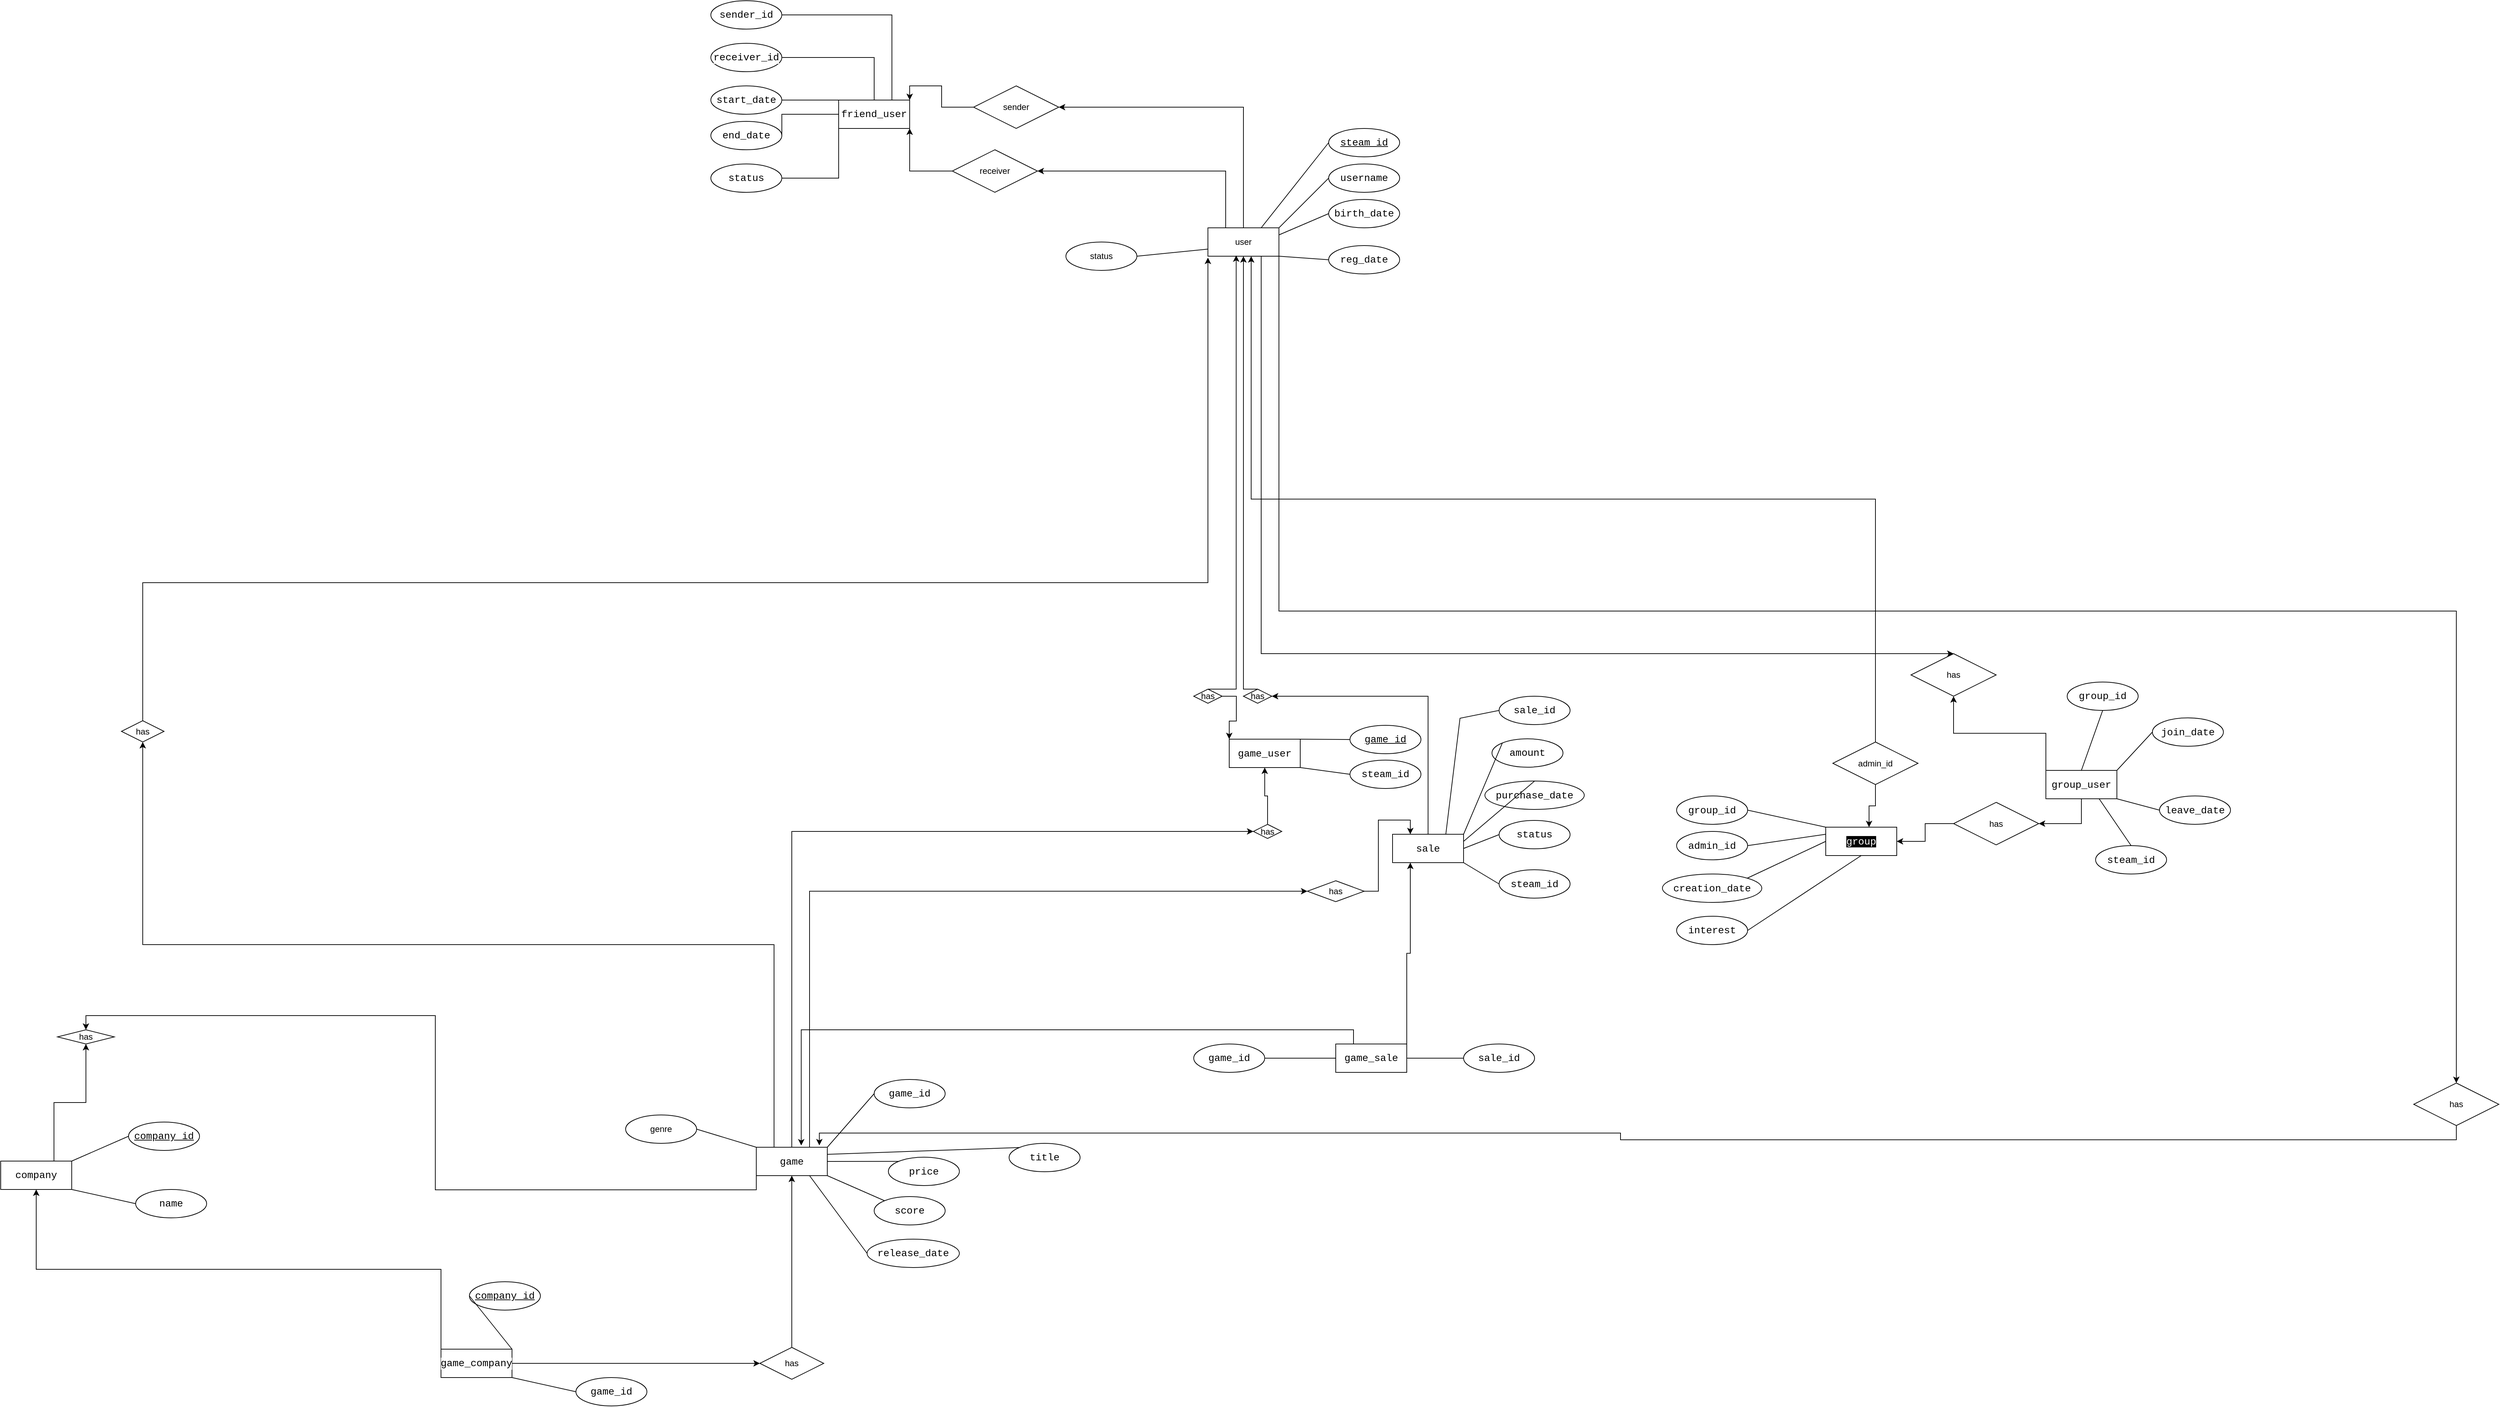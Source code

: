 <mxfile version="21.3.7" type="device">
  <diagram id="C5RBs43oDa-KdzZeNtuy" name="Page-1">
    <mxGraphModel dx="3121" dy="1962" grid="1" gridSize="10" guides="1" tooltips="1" connect="1" arrows="1" fold="1" page="1" pageScale="1" pageWidth="827" pageHeight="1169" background="none" math="0" shadow="0">
      <root>
        <mxCell id="WIyWlLk6GJQsqaUBKTNV-0" />
        <mxCell id="WIyWlLk6GJQsqaUBKTNV-1" parent="WIyWlLk6GJQsqaUBKTNV-0" />
        <mxCell id="P4_xLwM4mOfLuPfPR4K_-26" style="edgeStyle=orthogonalEdgeStyle;rounded=0;orthogonalLoop=1;jettySize=auto;html=1;exitX=0.5;exitY=1;exitDx=0;exitDy=0;entryX=1;entryY=0.5;entryDx=0;entryDy=0;labelBackgroundColor=none;fontColor=default;" parent="WIyWlLk6GJQsqaUBKTNV-1" source="P4_xLwM4mOfLuPfPR4K_-0" target="P4_xLwM4mOfLuPfPR4K_-22" edge="1">
          <mxGeometry relative="1" as="geometry" />
        </mxCell>
        <mxCell id="P4_xLwM4mOfLuPfPR4K_-60" style="edgeStyle=orthogonalEdgeStyle;rounded=0;orthogonalLoop=1;jettySize=auto;html=1;exitX=0;exitY=0;exitDx=0;exitDy=0;entryX=0.5;entryY=1;entryDx=0;entryDy=0;labelBackgroundColor=none;fontColor=default;" parent="WIyWlLk6GJQsqaUBKTNV-1" source="P4_xLwM4mOfLuPfPR4K_-0" target="P4_xLwM4mOfLuPfPR4K_-23" edge="1">
          <mxGeometry relative="1" as="geometry" />
        </mxCell>
        <mxCell id="P4_xLwM4mOfLuPfPR4K_-0" value="&lt;pre style=&quot;user-select: text; font-family: &amp;quot;Courier New&amp;quot;, Courier, monospace, arial, sans-serif; margin-top: 0px; margin-bottom: 0px; overflow-wrap: break-word; background-color: rgb(255, 255, 255); color: rgb(0, 0, 0); font-size: 14px; text-align: left;&quot; class=&quot;aLF-aPX-K0-aPE&quot;&gt;group_user&lt;/pre&gt;" style="whiteSpace=wrap;html=1;align=center;labelBackgroundColor=none;" parent="WIyWlLk6GJQsqaUBKTNV-1" vertex="1">
          <mxGeometry x="1490" y="584.5" width="100" height="40" as="geometry" />
        </mxCell>
        <mxCell id="P4_xLwM4mOfLuPfPR4K_-2" value="&lt;pre style=&quot;user-select: text; font-family: &amp;quot;Courier New&amp;quot;, Courier, monospace, arial, sans-serif; margin-top: 0px; margin-bottom: 0px; overflow-wrap: break-word; background-color: rgb(255, 255, 255); color: rgb(0, 0, 0); font-size: 14px; text-align: left;&quot; class=&quot;aLF-aPX-K0-aPE&quot;&gt;friend_user&lt;/pre&gt;" style="whiteSpace=wrap;html=1;align=center;labelBackgroundColor=none;" parent="WIyWlLk6GJQsqaUBKTNV-1" vertex="1">
          <mxGeometry x="-210" y="-360" width="100" height="40" as="geometry" />
        </mxCell>
        <mxCell id="P4_xLwM4mOfLuPfPR4K_-32" style="edgeStyle=orthogonalEdgeStyle;rounded=0;orthogonalLoop=1;jettySize=auto;html=1;exitX=0.5;exitY=0;exitDx=0;exitDy=0;entryX=1;entryY=0.5;entryDx=0;entryDy=0;labelBackgroundColor=none;fontColor=default;" parent="WIyWlLk6GJQsqaUBKTNV-1" source="P4_xLwM4mOfLuPfPR4K_-3" target="P4_xLwM4mOfLuPfPR4K_-30" edge="1">
          <mxGeometry relative="1" as="geometry" />
        </mxCell>
        <mxCell id="P4_xLwM4mOfLuPfPR4K_-49" style="edgeStyle=orthogonalEdgeStyle;rounded=0;orthogonalLoop=1;jettySize=auto;html=1;exitX=0.25;exitY=0;exitDx=0;exitDy=0;entryX=1;entryY=0.5;entryDx=0;entryDy=0;labelBackgroundColor=none;fontColor=default;" parent="WIyWlLk6GJQsqaUBKTNV-1" source="P4_xLwM4mOfLuPfPR4K_-3" target="P4_xLwM4mOfLuPfPR4K_-31" edge="1">
          <mxGeometry relative="1" as="geometry" />
        </mxCell>
        <mxCell id="TCgcI7NhUleUZSVaJAlL-10" style="edgeStyle=orthogonalEdgeStyle;rounded=0;orthogonalLoop=1;jettySize=auto;html=1;exitX=0.75;exitY=1;exitDx=0;exitDy=0;entryX=0.5;entryY=0;entryDx=0;entryDy=0;labelBackgroundColor=none;fontColor=default;" parent="WIyWlLk6GJQsqaUBKTNV-1" source="P4_xLwM4mOfLuPfPR4K_-3" target="P4_xLwM4mOfLuPfPR4K_-23" edge="1">
          <mxGeometry relative="1" as="geometry">
            <Array as="points">
              <mxPoint x="385" y="420" />
            </Array>
          </mxGeometry>
        </mxCell>
        <mxCell id="P4_xLwM4mOfLuPfPR4K_-3" value="user" style="whiteSpace=wrap;html=1;align=center;labelBackgroundColor=none;" parent="WIyWlLk6GJQsqaUBKTNV-1" vertex="1">
          <mxGeometry x="310" y="-180" width="100" height="40" as="geometry" />
        </mxCell>
        <mxCell id="P4_xLwM4mOfLuPfPR4K_-4" value="&lt;pre style=&quot;user-select: text; font-family: &amp;quot;Courier New&amp;quot;, Courier, monospace, arial, sans-serif; margin-top: 0px; margin-bottom: 0px; overflow-wrap: break-word; font-size: 14px; text-align: left;&quot; class=&quot;aLF-aPX-K0-aPE&quot;&gt;&lt;span style=&quot;background-color: rgb(0, 0, 0);&quot;&gt;&lt;font color=&quot;#ffffff&quot;&gt;group&lt;/font&gt;&lt;/span&gt;&lt;/pre&gt;" style="whiteSpace=wrap;html=1;align=center;labelBackgroundColor=none;" parent="WIyWlLk6GJQsqaUBKTNV-1" vertex="1">
          <mxGeometry x="1180" y="664.5" width="100" height="40" as="geometry" />
        </mxCell>
        <mxCell id="weX0cV42ETEercrH9pr0-46" style="edgeStyle=orthogonalEdgeStyle;rounded=0;orthogonalLoop=1;jettySize=auto;html=1;exitX=0.75;exitY=0;exitDx=0;exitDy=0;labelBackgroundColor=none;fontColor=default;" parent="WIyWlLk6GJQsqaUBKTNV-1" source="P4_xLwM4mOfLuPfPR4K_-6" target="weX0cV42ETEercrH9pr0-45" edge="1">
          <mxGeometry relative="1" as="geometry" />
        </mxCell>
        <mxCell id="P4_xLwM4mOfLuPfPR4K_-6" value="&lt;pre style=&quot;user-select: text; font-family: &amp;quot;Courier New&amp;quot;, Courier, monospace, arial, sans-serif; margin-top: 0px; margin-bottom: 0px; overflow-wrap: break-word; background-color: rgb(255, 255, 255); color: rgb(0, 0, 0); font-size: 14px; text-align: left;&quot; class=&quot;aLF-aPX-K0-aPE&quot;&gt;company&lt;/pre&gt;" style="whiteSpace=wrap;html=1;align=center;labelBackgroundColor=none;" parent="WIyWlLk6GJQsqaUBKTNV-1" vertex="1">
          <mxGeometry x="-1390" y="1135" width="100" height="40" as="geometry" />
        </mxCell>
        <mxCell id="P4_xLwM4mOfLuPfPR4K_-55" style="edgeStyle=orthogonalEdgeStyle;rounded=0;orthogonalLoop=1;jettySize=auto;html=1;exitX=0.25;exitY=0;exitDx=0;exitDy=0;entryX=0.5;entryY=1;entryDx=0;entryDy=0;labelBackgroundColor=none;fontColor=default;" parent="WIyWlLk6GJQsqaUBKTNV-1" source="P4_xLwM4mOfLuPfPR4K_-7" target="P4_xLwM4mOfLuPfPR4K_-53" edge="1">
          <mxGeometry relative="1" as="geometry" />
        </mxCell>
        <mxCell id="weX0cV42ETEercrH9pr0-47" style="edgeStyle=orthogonalEdgeStyle;rounded=0;orthogonalLoop=1;jettySize=auto;html=1;exitX=0;exitY=1;exitDx=0;exitDy=0;entryX=0.5;entryY=0;entryDx=0;entryDy=0;labelBackgroundColor=none;fontColor=default;" parent="WIyWlLk6GJQsqaUBKTNV-1" source="P4_xLwM4mOfLuPfPR4K_-7" target="weX0cV42ETEercrH9pr0-45" edge="1">
          <mxGeometry relative="1" as="geometry" />
        </mxCell>
        <mxCell id="TCgcI7NhUleUZSVaJAlL-32" style="edgeStyle=orthogonalEdgeStyle;rounded=0;orthogonalLoop=1;jettySize=auto;html=1;exitX=0.5;exitY=0;exitDx=0;exitDy=0;entryX=0;entryY=0.5;entryDx=0;entryDy=0;labelBackgroundColor=none;fontColor=default;" parent="WIyWlLk6GJQsqaUBKTNV-1" source="P4_xLwM4mOfLuPfPR4K_-7" target="TCgcI7NhUleUZSVaJAlL-19" edge="1">
          <mxGeometry relative="1" as="geometry" />
        </mxCell>
        <mxCell id="TCgcI7NhUleUZSVaJAlL-67" style="edgeStyle=orthogonalEdgeStyle;rounded=0;orthogonalLoop=1;jettySize=auto;html=1;exitX=0.75;exitY=0;exitDx=0;exitDy=0;entryX=0;entryY=0.5;entryDx=0;entryDy=0;" parent="WIyWlLk6GJQsqaUBKTNV-1" source="P4_xLwM4mOfLuPfPR4K_-7" target="weX0cV42ETEercrH9pr0-86" edge="1">
          <mxGeometry relative="1" as="geometry" />
        </mxCell>
        <mxCell id="P4_xLwM4mOfLuPfPR4K_-7" value="&lt;pre style=&quot;user-select: text; font-family: &amp;quot;Courier New&amp;quot;, Courier, monospace, arial, sans-serif; margin-top: 0px; margin-bottom: 0px; overflow-wrap: break-word; background-color: rgb(255, 255, 255); color: rgb(0, 0, 0); font-size: 14px; text-align: left;&quot; class=&quot;aLF-aPX-K0-aPE&quot;&gt;game&lt;/pre&gt;" style="whiteSpace=wrap;html=1;align=center;labelBackgroundColor=none;" parent="WIyWlLk6GJQsqaUBKTNV-1" vertex="1">
          <mxGeometry x="-326" y="1115.5" width="100" height="40" as="geometry" />
        </mxCell>
        <mxCell id="TCgcI7NhUleUZSVaJAlL-3" style="edgeStyle=orthogonalEdgeStyle;rounded=0;orthogonalLoop=1;jettySize=auto;html=1;exitX=0.5;exitY=0;exitDx=0;exitDy=0;entryX=1;entryY=0.5;entryDx=0;entryDy=0;labelBackgroundColor=none;fontColor=default;" parent="WIyWlLk6GJQsqaUBKTNV-1" source="P4_xLwM4mOfLuPfPR4K_-16" target="P4_xLwM4mOfLuPfPR4K_-76" edge="1">
          <mxGeometry relative="1" as="geometry" />
        </mxCell>
        <mxCell id="P4_xLwM4mOfLuPfPR4K_-16" value="&lt;pre style=&quot;user-select: text; font-family: &amp;quot;Courier New&amp;quot;, Courier, monospace, arial, sans-serif; margin-top: 0px; margin-bottom: 0px; overflow-wrap: break-word; background-color: rgb(255, 255, 255); color: rgb(0, 0, 0); font-size: 14px; text-align: left;&quot; class=&quot;aLF-aPX-K0-aPE&quot;&gt;sale&lt;/pre&gt;" style="whiteSpace=wrap;html=1;align=center;labelBackgroundColor=none;" parent="WIyWlLk6GJQsqaUBKTNV-1" vertex="1">
          <mxGeometry x="570" y="674.5" width="100" height="40" as="geometry" />
        </mxCell>
        <mxCell id="P4_xLwM4mOfLuPfPR4K_-19" style="edgeStyle=orthogonalEdgeStyle;rounded=0;orthogonalLoop=1;jettySize=auto;html=1;exitX=0.5;exitY=1;exitDx=0;exitDy=0;entryX=0.61;entryY=0;entryDx=0;entryDy=0;entryPerimeter=0;labelBackgroundColor=none;fontColor=default;" parent="WIyWlLk6GJQsqaUBKTNV-1" source="P4_xLwM4mOfLuPfPR4K_-17" target="P4_xLwM4mOfLuPfPR4K_-4" edge="1">
          <mxGeometry relative="1" as="geometry" />
        </mxCell>
        <mxCell id="TCgcI7NhUleUZSVaJAlL-11" style="edgeStyle=orthogonalEdgeStyle;rounded=0;orthogonalLoop=1;jettySize=auto;html=1;exitX=0.5;exitY=0;exitDx=0;exitDy=0;entryX=0.609;entryY=1;entryDx=0;entryDy=0;entryPerimeter=0;labelBackgroundColor=none;fontColor=default;" parent="WIyWlLk6GJQsqaUBKTNV-1" source="P4_xLwM4mOfLuPfPR4K_-17" target="P4_xLwM4mOfLuPfPR4K_-3" edge="1">
          <mxGeometry relative="1" as="geometry" />
        </mxCell>
        <mxCell id="P4_xLwM4mOfLuPfPR4K_-17" value="admin_id" style="shape=rhombus;perimeter=rhombusPerimeter;whiteSpace=wrap;html=1;align=center;labelBackgroundColor=none;" parent="WIyWlLk6GJQsqaUBKTNV-1" vertex="1">
          <mxGeometry x="1190" y="544.5" width="120" height="60" as="geometry" />
        </mxCell>
        <mxCell id="P4_xLwM4mOfLuPfPR4K_-27" style="edgeStyle=orthogonalEdgeStyle;rounded=0;orthogonalLoop=1;jettySize=auto;html=1;exitX=0;exitY=0.5;exitDx=0;exitDy=0;entryX=1;entryY=0.5;entryDx=0;entryDy=0;labelBackgroundColor=none;fontColor=default;" parent="WIyWlLk6GJQsqaUBKTNV-1" source="P4_xLwM4mOfLuPfPR4K_-22" target="P4_xLwM4mOfLuPfPR4K_-4" edge="1">
          <mxGeometry relative="1" as="geometry" />
        </mxCell>
        <mxCell id="P4_xLwM4mOfLuPfPR4K_-22" value="has" style="shape=rhombus;perimeter=rhombusPerimeter;whiteSpace=wrap;html=1;align=center;labelBackgroundColor=none;" parent="WIyWlLk6GJQsqaUBKTNV-1" vertex="1">
          <mxGeometry x="1360" y="629.5" width="120" height="60" as="geometry" />
        </mxCell>
        <mxCell id="P4_xLwM4mOfLuPfPR4K_-23" value="has" style="shape=rhombus;perimeter=rhombusPerimeter;whiteSpace=wrap;html=1;align=center;labelBackgroundColor=none;" parent="WIyWlLk6GJQsqaUBKTNV-1" vertex="1">
          <mxGeometry x="1300" y="420" width="120" height="60" as="geometry" />
        </mxCell>
        <mxCell id="P4_xLwM4mOfLuPfPR4K_-33" style="edgeStyle=orthogonalEdgeStyle;rounded=0;orthogonalLoop=1;jettySize=auto;html=1;exitX=0;exitY=0.5;exitDx=0;exitDy=0;entryX=1;entryY=0;entryDx=0;entryDy=0;labelBackgroundColor=none;fontColor=default;" parent="WIyWlLk6GJQsqaUBKTNV-1" source="P4_xLwM4mOfLuPfPR4K_-30" target="P4_xLwM4mOfLuPfPR4K_-2" edge="1">
          <mxGeometry relative="1" as="geometry" />
        </mxCell>
        <mxCell id="P4_xLwM4mOfLuPfPR4K_-30" value="sender" style="shape=rhombus;perimeter=rhombusPerimeter;whiteSpace=wrap;html=1;align=center;labelBackgroundColor=none;" parent="WIyWlLk6GJQsqaUBKTNV-1" vertex="1">
          <mxGeometry x="-20" y="-380" width="120" height="60" as="geometry" />
        </mxCell>
        <mxCell id="P4_xLwM4mOfLuPfPR4K_-35" style="edgeStyle=orthogonalEdgeStyle;rounded=0;orthogonalLoop=1;jettySize=auto;html=1;exitX=0;exitY=0.5;exitDx=0;exitDy=0;entryX=1;entryY=1;entryDx=0;entryDy=0;labelBackgroundColor=none;fontColor=default;" parent="WIyWlLk6GJQsqaUBKTNV-1" source="P4_xLwM4mOfLuPfPR4K_-31" target="P4_xLwM4mOfLuPfPR4K_-2" edge="1">
          <mxGeometry relative="1" as="geometry" />
        </mxCell>
        <mxCell id="P4_xLwM4mOfLuPfPR4K_-31" value="receiver" style="shape=rhombus;perimeter=rhombusPerimeter;whiteSpace=wrap;html=1;align=center;labelBackgroundColor=none;" parent="WIyWlLk6GJQsqaUBKTNV-1" vertex="1">
          <mxGeometry x="-50" y="-290" width="120" height="60" as="geometry" />
        </mxCell>
        <mxCell id="P4_xLwM4mOfLuPfPR4K_-61" style="edgeStyle=orthogonalEdgeStyle;rounded=0;orthogonalLoop=1;jettySize=auto;html=1;exitX=1;exitY=0.5;exitDx=0;exitDy=0;entryX=0.5;entryY=0;entryDx=0;entryDy=0;labelBackgroundColor=none;fontColor=default;" parent="WIyWlLk6GJQsqaUBKTNV-1" source="P4_xLwM4mOfLuPfPR4K_-3" target="P4_xLwM4mOfLuPfPR4K_-41" edge="1">
          <mxGeometry relative="1" as="geometry">
            <mxPoint x="340" y="565.0" as="sourcePoint" />
            <mxPoint x="370" y="1030" as="targetPoint" />
            <Array as="points">
              <mxPoint x="2068" y="360" />
            </Array>
          </mxGeometry>
        </mxCell>
        <mxCell id="weX0cV42ETEercrH9pr0-76" style="edgeStyle=orthogonalEdgeStyle;rounded=0;orthogonalLoop=1;jettySize=auto;html=1;exitX=0.5;exitY=1;exitDx=0;exitDy=0;labelBackgroundColor=none;fontColor=default;entryX=0.888;entryY=-0.066;entryDx=0;entryDy=0;entryPerimeter=0;" parent="WIyWlLk6GJQsqaUBKTNV-1" source="P4_xLwM4mOfLuPfPR4K_-41" target="P4_xLwM4mOfLuPfPR4K_-7" edge="1">
          <mxGeometry relative="1" as="geometry">
            <mxPoint x="150" y="1050" as="targetPoint" />
          </mxGeometry>
        </mxCell>
        <mxCell id="P4_xLwM4mOfLuPfPR4K_-41" value="has" style="shape=rhombus;perimeter=rhombusPerimeter;whiteSpace=wrap;html=1;align=center;labelBackgroundColor=none;" parent="WIyWlLk6GJQsqaUBKTNV-1" vertex="1">
          <mxGeometry x="2008" y="1025" width="120" height="60" as="geometry" />
        </mxCell>
        <mxCell id="P4_xLwM4mOfLuPfPR4K_-45" style="edgeStyle=orthogonalEdgeStyle;rounded=0;orthogonalLoop=1;jettySize=auto;html=1;exitX=0.5;exitY=1;exitDx=0;exitDy=0;labelBackgroundColor=none;fontColor=default;" parent="WIyWlLk6GJQsqaUBKTNV-1" edge="1">
          <mxGeometry relative="1" as="geometry">
            <mxPoint x="-1370.0" y="939.0" as="sourcePoint" />
            <mxPoint x="-1370.0" y="939.0" as="targetPoint" />
          </mxGeometry>
        </mxCell>
        <mxCell id="P4_xLwM4mOfLuPfPR4K_-62" style="edgeStyle=orthogonalEdgeStyle;rounded=0;orthogonalLoop=1;jettySize=auto;html=1;exitX=0.5;exitY=0;exitDx=0;exitDy=0;labelBackgroundColor=none;fontColor=default;" parent="WIyWlLk6GJQsqaUBKTNV-1" source="P4_xLwM4mOfLuPfPR4K_-53" edge="1">
          <mxGeometry relative="1" as="geometry">
            <mxPoint x="-25.0" y="340" as="sourcePoint" />
            <mxPoint x="310" y="-138" as="targetPoint" />
            <Array as="points">
              <mxPoint x="-1190" y="320" />
              <mxPoint x="310" y="320" />
            </Array>
          </mxGeometry>
        </mxCell>
        <mxCell id="P4_xLwM4mOfLuPfPR4K_-53" value="has" style="shape=rhombus;perimeter=rhombusPerimeter;whiteSpace=wrap;html=1;align=center;labelBackgroundColor=none;" parent="WIyWlLk6GJQsqaUBKTNV-1" vertex="1">
          <mxGeometry x="-1220" y="514.5" width="60" height="30" as="geometry" />
        </mxCell>
        <mxCell id="TCgcI7NhUleUZSVaJAlL-12" style="edgeStyle=orthogonalEdgeStyle;rounded=0;orthogonalLoop=1;jettySize=auto;html=1;exitX=0.5;exitY=0;exitDx=0;exitDy=0;entryX=0.5;entryY=1;entryDx=0;entryDy=0;labelBackgroundColor=none;fontColor=default;" parent="WIyWlLk6GJQsqaUBKTNV-1" source="P4_xLwM4mOfLuPfPR4K_-76" target="P4_xLwM4mOfLuPfPR4K_-3" edge="1">
          <mxGeometry relative="1" as="geometry">
            <Array as="points">
              <mxPoint x="360" y="470" />
            </Array>
          </mxGeometry>
        </mxCell>
        <mxCell id="P4_xLwM4mOfLuPfPR4K_-76" value="has" style="shape=rhombus;perimeter=rhombusPerimeter;whiteSpace=wrap;html=1;align=center;labelBackgroundColor=none;" parent="WIyWlLk6GJQsqaUBKTNV-1" vertex="1">
          <mxGeometry x="360" y="470" width="40" height="20" as="geometry" />
        </mxCell>
        <mxCell id="weX0cV42ETEercrH9pr0-0" value="&lt;pre style=&quot;user-select: text; font-family: &amp;quot;Courier New&amp;quot;, Courier, monospace, arial, sans-serif; margin-top: 0px; margin-bottom: 0px; overflow-wrap: break-word; background-color: rgb(255, 255, 255); color: rgb(0, 0, 0); font-size: 14px; text-align: left;&quot; class=&quot;aLF-aPX-K0-aPE&quot;&gt;&lt;u&gt;steam_id&lt;/u&gt;&lt;/pre&gt;" style="ellipse;whiteSpace=wrap;html=1;align=center;labelBackgroundColor=none;" parent="WIyWlLk6GJQsqaUBKTNV-1" vertex="1">
          <mxGeometry x="480" y="-320" width="100" height="40" as="geometry" />
        </mxCell>
        <mxCell id="weX0cV42ETEercrH9pr0-2" value="&lt;pre style=&quot;user-select: text; font-family: &amp;quot;Courier New&amp;quot;, Courier, monospace, arial, sans-serif; margin-top: 0px; margin-bottom: 0px; overflow-wrap: break-word; background-color: rgb(255, 255, 255); color: rgb(0, 0, 0); font-size: 14px; text-align: left;&quot; class=&quot;aLF-aPX-K0-aPE&quot;&gt;username&lt;/pre&gt;" style="ellipse;whiteSpace=wrap;html=1;align=center;labelBackgroundColor=none;" parent="WIyWlLk6GJQsqaUBKTNV-1" vertex="1">
          <mxGeometry x="480" y="-270" width="100" height="40" as="geometry" />
        </mxCell>
        <mxCell id="weX0cV42ETEercrH9pr0-3" value="&lt;pre style=&quot;user-select: text; font-family: &amp;quot;Courier New&amp;quot;, Courier, monospace, arial, sans-serif; margin-top: 0px; margin-bottom: 0px; overflow-wrap: break-word; background-color: rgb(255, 255, 255); color: rgb(0, 0, 0); font-size: 14px; text-align: left;&quot; class=&quot;aLF-aPX-K0-aPE&quot;&gt;birth_date&lt;/pre&gt;" style="ellipse;whiteSpace=wrap;html=1;align=center;labelBackgroundColor=none;" parent="WIyWlLk6GJQsqaUBKTNV-1" vertex="1">
          <mxGeometry x="480" y="-220" width="100" height="40" as="geometry" />
        </mxCell>
        <mxCell id="weX0cV42ETEercrH9pr0-4" value="&lt;pre style=&quot;user-select: text; font-family: &amp;quot;Courier New&amp;quot;, Courier, monospace, arial, sans-serif; margin-top: 0px; margin-bottom: 0px; overflow-wrap: break-word; background-color: rgb(255, 255, 255); color: rgb(0, 0, 0); font-size: 14px; text-align: left;&quot; class=&quot;aLF-aPX-K0-aPE&quot;&gt;reg_date&lt;/pre&gt;" style="ellipse;whiteSpace=wrap;html=1;align=center;labelBackgroundColor=none;" parent="WIyWlLk6GJQsqaUBKTNV-1" vertex="1">
          <mxGeometry x="480" y="-155" width="100" height="40" as="geometry" />
        </mxCell>
        <mxCell id="weX0cV42ETEercrH9pr0-9" value="&lt;pre style=&quot;user-select: text; font-family: &amp;quot;Courier New&amp;quot;, Courier, monospace, arial, sans-serif; margin-top: 0px; margin-bottom: 0px; overflow-wrap: break-word; background-color: rgb(255, 255, 255); color: rgb(0, 0, 0); font-size: 14px; text-align: left;&quot; class=&quot;aLF-aPX-K0-aPE&quot;&gt;sender_id&lt;/pre&gt;" style="ellipse;whiteSpace=wrap;html=1;align=center;labelBackgroundColor=none;" parent="WIyWlLk6GJQsqaUBKTNV-1" vertex="1">
          <mxGeometry x="-390" y="-500" width="100" height="40" as="geometry" />
        </mxCell>
        <mxCell id="weX0cV42ETEercrH9pr0-10" value="&lt;pre style=&quot;user-select: text; font-family: &amp;quot;Courier New&amp;quot;, Courier, monospace, arial, sans-serif; margin-top: 0px; margin-bottom: 0px; overflow-wrap: break-word; background-color: rgb(255, 255, 255); color: rgb(0, 0, 0); font-size: 14px; text-align: left;&quot; class=&quot;aLF-aPX-K0-aPE&quot;&gt;receiver_id&lt;/pre&gt;" style="ellipse;whiteSpace=wrap;html=1;align=center;labelBackgroundColor=none;" parent="WIyWlLk6GJQsqaUBKTNV-1" vertex="1">
          <mxGeometry x="-390" y="-440" width="100" height="40" as="geometry" />
        </mxCell>
        <mxCell id="weX0cV42ETEercrH9pr0-11" value="&lt;pre style=&quot;user-select: text; font-family: &amp;quot;Courier New&amp;quot;, Courier, monospace, arial, sans-serif; margin-top: 0px; margin-bottom: 0px; overflow-wrap: break-word; background-color: rgb(255, 255, 255); color: rgb(0, 0, 0); font-size: 14px; text-align: left;&quot; class=&quot;aLF-aPX-K0-aPE&quot;&gt;start_date&lt;/pre&gt;" style="ellipse;whiteSpace=wrap;html=1;align=center;labelBackgroundColor=none;" parent="WIyWlLk6GJQsqaUBKTNV-1" vertex="1">
          <mxGeometry x="-390" y="-380" width="100" height="40" as="geometry" />
        </mxCell>
        <mxCell id="weX0cV42ETEercrH9pr0-12" value="&lt;pre style=&quot;user-select: text; font-family: &amp;quot;Courier New&amp;quot;, Courier, monospace, arial, sans-serif; margin-top: 0px; margin-bottom: 0px; overflow-wrap: break-word; background-color: rgb(255, 255, 255); color: rgb(0, 0, 0); font-size: 14px; text-align: left;&quot; class=&quot;aLF-aPX-K0-aPE&quot;&gt;end_date&lt;/pre&gt;" style="ellipse;whiteSpace=wrap;html=1;align=center;labelBackgroundColor=none;" parent="WIyWlLk6GJQsqaUBKTNV-1" vertex="1">
          <mxGeometry x="-390" y="-330" width="100" height="40" as="geometry" />
        </mxCell>
        <mxCell id="weX0cV42ETEercrH9pr0-13" value="&lt;pre style=&quot;user-select: text; font-family: &amp;quot;Courier New&amp;quot;, Courier, monospace, arial, sans-serif; margin-top: 0px; margin-bottom: 0px; overflow-wrap: break-word; background-color: rgb(255, 255, 255); color: rgb(0, 0, 0); font-size: 14px; text-align: left;&quot; class=&quot;aLF-aPX-K0-aPE&quot;&gt;status&lt;/pre&gt;" style="ellipse;whiteSpace=wrap;html=1;align=center;labelBackgroundColor=none;" parent="WIyWlLk6GJQsqaUBKTNV-1" vertex="1">
          <mxGeometry x="-390" y="-270" width="100" height="40" as="geometry" />
        </mxCell>
        <mxCell id="weX0cV42ETEercrH9pr0-15" value="" style="endArrow=none;html=1;rounded=0;entryX=0.75;entryY=0;entryDx=0;entryDy=0;exitX=1;exitY=0.5;exitDx=0;exitDy=0;labelBackgroundColor=none;fontColor=default;" parent="WIyWlLk6GJQsqaUBKTNV-1" source="weX0cV42ETEercrH9pr0-9" target="P4_xLwM4mOfLuPfPR4K_-2" edge="1">
          <mxGeometry relative="1" as="geometry">
            <mxPoint x="-320" y="-270" as="sourcePoint" />
            <mxPoint x="-160" y="-270" as="targetPoint" />
            <Array as="points">
              <mxPoint x="-135" y="-480" />
            </Array>
          </mxGeometry>
        </mxCell>
        <mxCell id="weX0cV42ETEercrH9pr0-16" value="" style="endArrow=none;html=1;rounded=0;exitX=1;exitY=0.5;exitDx=0;exitDy=0;entryX=0.5;entryY=0;entryDx=0;entryDy=0;labelBackgroundColor=none;fontColor=default;" parent="WIyWlLk6GJQsqaUBKTNV-1" source="weX0cV42ETEercrH9pr0-10" target="P4_xLwM4mOfLuPfPR4K_-2" edge="1">
          <mxGeometry relative="1" as="geometry">
            <mxPoint x="-320" y="-280" as="sourcePoint" />
            <mxPoint x="-160" y="-280" as="targetPoint" />
            <Array as="points">
              <mxPoint x="-160" y="-420" />
            </Array>
          </mxGeometry>
        </mxCell>
        <mxCell id="weX0cV42ETEercrH9pr0-19" value="" style="endArrow=none;html=1;rounded=0;exitX=1;exitY=0.5;exitDx=0;exitDy=0;entryX=0;entryY=0.5;entryDx=0;entryDy=0;labelBackgroundColor=none;fontColor=default;" parent="WIyWlLk6GJQsqaUBKTNV-1" source="weX0cV42ETEercrH9pr0-12" target="P4_xLwM4mOfLuPfPR4K_-2" edge="1">
          <mxGeometry relative="1" as="geometry">
            <mxPoint x="-320" y="-280" as="sourcePoint" />
            <mxPoint x="-160" y="-280" as="targetPoint" />
            <Array as="points">
              <mxPoint x="-290" y="-340" />
            </Array>
          </mxGeometry>
        </mxCell>
        <mxCell id="weX0cV42ETEercrH9pr0-20" value="" style="endArrow=none;html=1;rounded=0;exitX=1;exitY=0.5;exitDx=0;exitDy=0;entryX=0;entryY=0;entryDx=0;entryDy=0;labelBackgroundColor=none;fontColor=default;" parent="WIyWlLk6GJQsqaUBKTNV-1" source="weX0cV42ETEercrH9pr0-11" target="P4_xLwM4mOfLuPfPR4K_-2" edge="1">
          <mxGeometry relative="1" as="geometry">
            <mxPoint x="-320" y="-280" as="sourcePoint" />
            <mxPoint x="-160" y="-280" as="targetPoint" />
          </mxGeometry>
        </mxCell>
        <mxCell id="weX0cV42ETEercrH9pr0-21" value="" style="endArrow=none;html=1;rounded=0;exitX=1;exitY=0.5;exitDx=0;exitDy=0;entryX=0;entryY=1;entryDx=0;entryDy=0;labelBackgroundColor=none;fontColor=default;" parent="WIyWlLk6GJQsqaUBKTNV-1" source="weX0cV42ETEercrH9pr0-13" target="P4_xLwM4mOfLuPfPR4K_-2" edge="1">
          <mxGeometry relative="1" as="geometry">
            <mxPoint x="-320" y="-280" as="sourcePoint" />
            <mxPoint x="-160" y="-280" as="targetPoint" />
            <Array as="points">
              <mxPoint x="-210" y="-250" />
            </Array>
          </mxGeometry>
        </mxCell>
        <mxCell id="weX0cV42ETEercrH9pr0-28" value="&lt;pre style=&quot;user-select: text; font-family: &amp;quot;Courier New&amp;quot;, Courier, monospace, arial, sans-serif; margin-top: 0px; margin-bottom: 0px; overflow-wrap: break-word; background-color: rgb(255, 255, 255); color: rgb(0, 0, 0); font-size: 14px; text-align: left;&quot; class=&quot;aLF-aPX-K0-aPE&quot;&gt;group_id&lt;/pre&gt;" style="ellipse;whiteSpace=wrap;html=1;align=center;labelBackgroundColor=none;" parent="WIyWlLk6GJQsqaUBKTNV-1" vertex="1">
          <mxGeometry x="970" y="620.5" width="100" height="40" as="geometry" />
        </mxCell>
        <mxCell id="weX0cV42ETEercrH9pr0-29" value="&lt;pre style=&quot;user-select: text; font-family: &amp;quot;Courier New&amp;quot;, Courier, monospace, arial, sans-serif; margin-top: 0px; margin-bottom: 0px; overflow-wrap: break-word; background-color: rgb(255, 255, 255); color: rgb(0, 0, 0); font-size: 14px; text-align: left;&quot; class=&quot;aLF-aPX-K0-aPE&quot;&gt;admin_id&lt;/pre&gt;" style="ellipse;whiteSpace=wrap;html=1;align=center;labelBackgroundColor=none;" parent="WIyWlLk6GJQsqaUBKTNV-1" vertex="1">
          <mxGeometry x="970" y="670.5" width="100" height="40" as="geometry" />
        </mxCell>
        <mxCell id="weX0cV42ETEercrH9pr0-30" value="&lt;pre style=&quot;user-select: text; font-family: &amp;quot;Courier New&amp;quot;, Courier, monospace, arial, sans-serif; margin-top: 0px; margin-bottom: 0px; overflow-wrap: break-word; background-color: rgb(255, 255, 255); color: rgb(0, 0, 0); font-size: 14px; text-align: left;&quot; class=&quot;aLF-aPX-K0-aPE&quot;&gt;creation_date&lt;/pre&gt;" style="ellipse;whiteSpace=wrap;html=1;align=center;labelBackgroundColor=none;" parent="WIyWlLk6GJQsqaUBKTNV-1" vertex="1">
          <mxGeometry x="950" y="730.5" width="140" height="40" as="geometry" />
        </mxCell>
        <mxCell id="weX0cV42ETEercrH9pr0-31" value="&lt;pre style=&quot;user-select: text; font-family: &amp;quot;Courier New&amp;quot;, Courier, monospace, arial, sans-serif; margin-top: 0px; margin-bottom: 0px; overflow-wrap: break-word; background-color: rgb(255, 255, 255); color: rgb(0, 0, 0); font-size: 14px; text-align: left;&quot; class=&quot;aLF-aPX-K0-aPE&quot;&gt;interest&lt;/pre&gt;" style="ellipse;whiteSpace=wrap;html=1;align=center;labelBackgroundColor=none;" parent="WIyWlLk6GJQsqaUBKTNV-1" vertex="1">
          <mxGeometry x="970" y="790" width="100" height="40" as="geometry" />
        </mxCell>
        <mxCell id="weX0cV42ETEercrH9pr0-32" value="" style="endArrow=none;html=1;rounded=0;exitX=1;exitY=0.5;exitDx=0;exitDy=0;entryX=0;entryY=0;entryDx=0;entryDy=0;labelBackgroundColor=none;fontColor=default;" parent="WIyWlLk6GJQsqaUBKTNV-1" source="weX0cV42ETEercrH9pr0-28" target="P4_xLwM4mOfLuPfPR4K_-4" edge="1">
          <mxGeometry relative="1" as="geometry">
            <mxPoint x="1050" y="730.5" as="sourcePoint" />
            <mxPoint x="1210" y="730.5" as="targetPoint" />
          </mxGeometry>
        </mxCell>
        <mxCell id="weX0cV42ETEercrH9pr0-34" value="" style="endArrow=none;html=1;rounded=0;exitX=1;exitY=0.5;exitDx=0;exitDy=0;entryX=0;entryY=0.25;entryDx=0;entryDy=0;labelBackgroundColor=none;fontColor=default;" parent="WIyWlLk6GJQsqaUBKTNV-1" source="weX0cV42ETEercrH9pr0-29" target="P4_xLwM4mOfLuPfPR4K_-4" edge="1">
          <mxGeometry relative="1" as="geometry">
            <mxPoint x="1050" y="730.5" as="sourcePoint" />
            <mxPoint x="1210" y="730.5" as="targetPoint" />
          </mxGeometry>
        </mxCell>
        <mxCell id="weX0cV42ETEercrH9pr0-35" value="" style="endArrow=none;html=1;rounded=0;exitX=1;exitY=0;exitDx=0;exitDy=0;entryX=0;entryY=0.5;entryDx=0;entryDy=0;labelBackgroundColor=none;fontColor=default;" parent="WIyWlLk6GJQsqaUBKTNV-1" source="weX0cV42ETEercrH9pr0-30" target="P4_xLwM4mOfLuPfPR4K_-4" edge="1">
          <mxGeometry relative="1" as="geometry">
            <mxPoint x="1050" y="730.5" as="sourcePoint" />
            <mxPoint x="1210" y="730.5" as="targetPoint" />
          </mxGeometry>
        </mxCell>
        <mxCell id="weX0cV42ETEercrH9pr0-36" value="" style="endArrow=none;html=1;rounded=0;exitX=1;exitY=0.5;exitDx=0;exitDy=0;entryX=0.5;entryY=1;entryDx=0;entryDy=0;labelBackgroundColor=none;fontColor=default;" parent="WIyWlLk6GJQsqaUBKTNV-1" source="weX0cV42ETEercrH9pr0-31" target="P4_xLwM4mOfLuPfPR4K_-4" edge="1">
          <mxGeometry relative="1" as="geometry">
            <mxPoint x="1050" y="730.5" as="sourcePoint" />
            <mxPoint x="1210" y="730.5" as="targetPoint" />
          </mxGeometry>
        </mxCell>
        <mxCell id="weX0cV42ETEercrH9pr0-37" value="&lt;pre style=&quot;user-select: text; font-family: &amp;quot;Courier New&amp;quot;, Courier, monospace, arial, sans-serif; margin-top: 0px; margin-bottom: 0px; overflow-wrap: break-word; background-color: rgb(255, 255, 255); color: rgb(0, 0, 0); font-size: 14px; text-align: left;&quot; class=&quot;aLF-aPX-K0-aPE&quot;&gt;join_date&lt;/pre&gt;" style="ellipse;whiteSpace=wrap;html=1;align=center;labelBackgroundColor=none;" parent="WIyWlLk6GJQsqaUBKTNV-1" vertex="1">
          <mxGeometry x="1640" y="510.5" width="100" height="40" as="geometry" />
        </mxCell>
        <mxCell id="weX0cV42ETEercrH9pr0-38" value="&lt;pre style=&quot;user-select: text; font-family: &amp;quot;Courier New&amp;quot;, Courier, monospace, arial, sans-serif; margin-top: 0px; margin-bottom: 0px; overflow-wrap: break-word; background-color: rgb(255, 255, 255); color: rgb(0, 0, 0); font-size: 14px; text-align: left;&quot; class=&quot;aLF-aPX-K0-aPE&quot;&gt;leave_date&lt;/pre&gt;" style="ellipse;whiteSpace=wrap;html=1;align=center;labelBackgroundColor=none;" parent="WIyWlLk6GJQsqaUBKTNV-1" vertex="1">
          <mxGeometry x="1650" y="620.5" width="100" height="40" as="geometry" />
        </mxCell>
        <mxCell id="weX0cV42ETEercrH9pr0-39" value="" style="endArrow=none;html=1;rounded=0;entryX=0;entryY=0.5;entryDx=0;entryDy=0;exitX=1;exitY=0;exitDx=0;exitDy=0;labelBackgroundColor=none;fontColor=default;" parent="WIyWlLk6GJQsqaUBKTNV-1" source="P4_xLwM4mOfLuPfPR4K_-0" target="weX0cV42ETEercrH9pr0-37" edge="1">
          <mxGeometry relative="1" as="geometry">
            <mxPoint x="1320" y="510.5" as="sourcePoint" />
            <mxPoint x="1480" y="510.5" as="targetPoint" />
          </mxGeometry>
        </mxCell>
        <mxCell id="weX0cV42ETEercrH9pr0-40" value="" style="endArrow=none;html=1;rounded=0;entryX=0;entryY=0.5;entryDx=0;entryDy=0;exitX=1;exitY=1;exitDx=0;exitDy=0;labelBackgroundColor=none;fontColor=default;" parent="WIyWlLk6GJQsqaUBKTNV-1" source="P4_xLwM4mOfLuPfPR4K_-0" target="weX0cV42ETEercrH9pr0-38" edge="1">
          <mxGeometry relative="1" as="geometry">
            <mxPoint x="1320" y="510.5" as="sourcePoint" />
            <mxPoint x="1480" y="510.5" as="targetPoint" />
          </mxGeometry>
        </mxCell>
        <mxCell id="weX0cV42ETEercrH9pr0-41" value="&lt;pre style=&quot;user-select: text; font-family: &amp;quot;Courier New&amp;quot;, Courier, monospace, arial, sans-serif; margin-top: 0px; margin-bottom: 0px; overflow-wrap: break-word; background-color: rgb(255, 255, 255); color: rgb(0, 0, 0); font-size: 14px; text-align: left;&quot; class=&quot;aLF-aPX-K0-aPE&quot;&gt;company_id&lt;/pre&gt;" style="ellipse;whiteSpace=wrap;html=1;align=center;fontStyle=4;labelBackgroundColor=none;" parent="WIyWlLk6GJQsqaUBKTNV-1" vertex="1">
          <mxGeometry x="-1210" y="1080" width="100" height="40" as="geometry" />
        </mxCell>
        <mxCell id="weX0cV42ETEercrH9pr0-42" value="&lt;pre style=&quot;user-select: text; font-family: &amp;quot;Courier New&amp;quot;, Courier, monospace, arial, sans-serif; margin-top: 0px; margin-bottom: 0px; overflow-wrap: break-word; background-color: rgb(255, 255, 255); color: rgb(0, 0, 0); font-size: 14px; text-align: left;&quot; class=&quot;aLF-aPX-K0-aPE&quot;&gt;name&lt;/pre&gt;" style="ellipse;whiteSpace=wrap;html=1;align=center;labelBackgroundColor=none;" parent="WIyWlLk6GJQsqaUBKTNV-1" vertex="1">
          <mxGeometry x="-1200" y="1175" width="100" height="40" as="geometry" />
        </mxCell>
        <mxCell id="weX0cV42ETEercrH9pr0-43" value="" style="endArrow=none;html=1;rounded=0;entryX=0;entryY=0.5;entryDx=0;entryDy=0;exitX=1;exitY=0;exitDx=0;exitDy=0;labelBackgroundColor=none;fontColor=default;" parent="WIyWlLk6GJQsqaUBKTNV-1" source="P4_xLwM4mOfLuPfPR4K_-6" target="weX0cV42ETEercrH9pr0-41" edge="1">
          <mxGeometry relative="1" as="geometry">
            <mxPoint x="-1400" y="1080" as="sourcePoint" />
            <mxPoint x="-1240" y="1080" as="targetPoint" />
          </mxGeometry>
        </mxCell>
        <mxCell id="weX0cV42ETEercrH9pr0-44" value="" style="endArrow=none;html=1;rounded=0;entryX=0;entryY=0.5;entryDx=0;entryDy=0;exitX=1;exitY=1;exitDx=0;exitDy=0;labelBackgroundColor=none;fontColor=default;" parent="WIyWlLk6GJQsqaUBKTNV-1" source="P4_xLwM4mOfLuPfPR4K_-6" target="weX0cV42ETEercrH9pr0-42" edge="1">
          <mxGeometry relative="1" as="geometry">
            <mxPoint x="-1500" y="1165" as="sourcePoint" />
            <mxPoint x="-1340" y="1165" as="targetPoint" />
          </mxGeometry>
        </mxCell>
        <mxCell id="weX0cV42ETEercrH9pr0-45" value="has" style="shape=rhombus;perimeter=rhombusPerimeter;whiteSpace=wrap;html=1;align=center;labelBackgroundColor=none;" parent="WIyWlLk6GJQsqaUBKTNV-1" vertex="1">
          <mxGeometry x="-1310" y="950" width="80" height="20" as="geometry" />
        </mxCell>
        <mxCell id="weX0cV42ETEercrH9pr0-51" value="&lt;pre style=&quot;user-select: text; font-family: &amp;quot;Courier New&amp;quot;, Courier, monospace, arial, sans-serif; margin-top: 0px; margin-bottom: 0px; overflow-wrap: break-word; background-color: rgb(255, 255, 255); color: rgb(0, 0, 0); font-size: 14px; text-align: left;&quot; class=&quot;aLF-aPX-K0-aPE&quot;&gt;sale_id&lt;/pre&gt;" style="ellipse;whiteSpace=wrap;html=1;align=center;labelBackgroundColor=none;" parent="WIyWlLk6GJQsqaUBKTNV-1" vertex="1">
          <mxGeometry x="720" y="480" width="100" height="40" as="geometry" />
        </mxCell>
        <mxCell id="weX0cV42ETEercrH9pr0-52" value="&lt;pre style=&quot;user-select: text; font-family: &amp;quot;Courier New&amp;quot;, Courier, monospace, arial, sans-serif; margin-top: 0px; margin-bottom: 0px; overflow-wrap: break-word; background-color: rgb(255, 255, 255); color: rgb(0, 0, 0); font-size: 14px; text-align: left;&quot; class=&quot;aLF-aPX-K0-aPE&quot;&gt;amount&lt;/pre&gt;" style="ellipse;whiteSpace=wrap;html=1;align=center;labelBackgroundColor=none;" parent="WIyWlLk6GJQsqaUBKTNV-1" vertex="1">
          <mxGeometry x="710" y="540" width="100" height="40" as="geometry" />
        </mxCell>
        <mxCell id="weX0cV42ETEercrH9pr0-53" value="&lt;pre style=&quot;user-select: text; font-family: &amp;quot;Courier New&amp;quot;, Courier, monospace, arial, sans-serif; margin-top: 0px; margin-bottom: 0px; overflow-wrap: break-word; background-color: rgb(255, 255, 255); color: rgb(0, 0, 0); font-size: 14px; text-align: left;&quot; class=&quot;aLF-aPX-K0-aPE&quot;&gt;purchase_date&lt;/pre&gt;" style="ellipse;whiteSpace=wrap;html=1;align=center;labelBackgroundColor=none;" parent="WIyWlLk6GJQsqaUBKTNV-1" vertex="1">
          <mxGeometry x="700" y="599.5" width="140" height="40" as="geometry" />
        </mxCell>
        <mxCell id="weX0cV42ETEercrH9pr0-54" value="&lt;pre style=&quot;user-select: text; font-family: &amp;quot;Courier New&amp;quot;, Courier, monospace, arial, sans-serif; margin-top: 0px; margin-bottom: 0px; overflow-wrap: break-word; background-color: rgb(255, 255, 255); color: rgb(0, 0, 0); font-size: 14px; text-align: left;&quot; class=&quot;aLF-aPX-K0-aPE&quot;&gt;status&lt;/pre&gt;" style="ellipse;whiteSpace=wrap;html=1;align=center;labelBackgroundColor=none;" parent="WIyWlLk6GJQsqaUBKTNV-1" vertex="1">
          <mxGeometry x="720" y="655" width="100" height="40" as="geometry" />
        </mxCell>
        <mxCell id="weX0cV42ETEercrH9pr0-55" value="&lt;pre style=&quot;user-select: text; font-family: &amp;quot;Courier New&amp;quot;, Courier, monospace, arial, sans-serif; margin-top: 0px; margin-bottom: 0px; overflow-wrap: break-word; background-color: rgb(255, 255, 255); color: rgb(0, 0, 0); font-size: 14px; text-align: left;&quot; class=&quot;aLF-aPX-K0-aPE&quot;&gt;&lt;pre style=&quot;user-select: text; font-family: &amp;quot;Courier New&amp;quot;, Courier, monospace, arial, sans-serif; margin-top: 0px; margin-bottom: 0px; overflow-wrap: break-word;&quot; class=&quot;aLF-aPX-K0-aPE&quot;&gt;steam_id&lt;/pre&gt;&lt;/pre&gt;" style="ellipse;whiteSpace=wrap;html=1;align=center;labelBackgroundColor=none;" parent="WIyWlLk6GJQsqaUBKTNV-1" vertex="1">
          <mxGeometry x="720" y="724.5" width="100" height="40" as="geometry" />
        </mxCell>
        <mxCell id="weX0cV42ETEercrH9pr0-59" value="" style="endArrow=none;html=1;rounded=0;exitX=0.75;exitY=0;exitDx=0;exitDy=0;entryX=0;entryY=0.5;entryDx=0;entryDy=0;labelBackgroundColor=none;fontColor=default;" parent="WIyWlLk6GJQsqaUBKTNV-1" source="P4_xLwM4mOfLuPfPR4K_-16" target="weX0cV42ETEercrH9pr0-51" edge="1">
          <mxGeometry relative="1" as="geometry">
            <mxPoint x="720" y="520" as="sourcePoint" />
            <mxPoint x="880" y="520" as="targetPoint" />
            <Array as="points">
              <mxPoint x="665" y="511" />
            </Array>
          </mxGeometry>
        </mxCell>
        <mxCell id="weX0cV42ETEercrH9pr0-63" value="" style="endArrow=none;html=1;rounded=0;exitX=1;exitY=0;exitDx=0;exitDy=0;entryX=0;entryY=0;entryDx=0;entryDy=0;labelBackgroundColor=none;fontColor=default;" parent="WIyWlLk6GJQsqaUBKTNV-1" source="P4_xLwM4mOfLuPfPR4K_-16" target="weX0cV42ETEercrH9pr0-52" edge="1">
          <mxGeometry relative="1" as="geometry">
            <mxPoint x="720" y="520" as="sourcePoint" />
            <mxPoint x="880" y="520" as="targetPoint" />
          </mxGeometry>
        </mxCell>
        <mxCell id="weX0cV42ETEercrH9pr0-64" value="" style="endArrow=none;html=1;rounded=0;exitX=1;exitY=0.25;exitDx=0;exitDy=0;entryX=0.5;entryY=0;entryDx=0;entryDy=0;labelBackgroundColor=none;fontColor=default;" parent="WIyWlLk6GJQsqaUBKTNV-1" source="P4_xLwM4mOfLuPfPR4K_-16" target="weX0cV42ETEercrH9pr0-53" edge="1">
          <mxGeometry relative="1" as="geometry">
            <mxPoint x="720" y="520" as="sourcePoint" />
            <mxPoint x="880" y="520" as="targetPoint" />
          </mxGeometry>
        </mxCell>
        <mxCell id="weX0cV42ETEercrH9pr0-66" value="" style="endArrow=none;html=1;rounded=0;exitX=1;exitY=0.5;exitDx=0;exitDy=0;entryX=0;entryY=0.5;entryDx=0;entryDy=0;labelBackgroundColor=none;fontColor=default;" parent="WIyWlLk6GJQsqaUBKTNV-1" source="P4_xLwM4mOfLuPfPR4K_-16" target="weX0cV42ETEercrH9pr0-54" edge="1">
          <mxGeometry relative="1" as="geometry">
            <mxPoint x="720" y="520" as="sourcePoint" />
            <mxPoint x="880" y="520" as="targetPoint" />
          </mxGeometry>
        </mxCell>
        <mxCell id="weX0cV42ETEercrH9pr0-67" value="" style="endArrow=none;html=1;rounded=0;exitX=1;exitY=1;exitDx=0;exitDy=0;entryX=0;entryY=0.5;entryDx=0;entryDy=0;labelBackgroundColor=none;fontColor=default;" parent="WIyWlLk6GJQsqaUBKTNV-1" source="P4_xLwM4mOfLuPfPR4K_-16" target="weX0cV42ETEercrH9pr0-55" edge="1">
          <mxGeometry relative="1" as="geometry">
            <mxPoint x="720" y="520" as="sourcePoint" />
            <mxPoint x="880" y="520" as="targetPoint" />
          </mxGeometry>
        </mxCell>
        <mxCell id="weX0cV42ETEercrH9pr0-77" value="&lt;pre style=&quot;user-select: text; font-family: &amp;quot;Courier New&amp;quot;, Courier, monospace, arial, sans-serif; margin-top: 0px; margin-bottom: 0px; overflow-wrap: break-word; background-color: rgb(255, 255, 255); color: rgb(0, 0, 0); font-size: 14px; text-align: left;&quot; class=&quot;aLF-aPX-K0-aPE&quot;&gt;game_id&lt;/pre&gt;" style="ellipse;whiteSpace=wrap;html=1;align=center;labelBackgroundColor=none;" parent="WIyWlLk6GJQsqaUBKTNV-1" vertex="1">
          <mxGeometry x="-160" y="1020" width="100" height="40" as="geometry" />
        </mxCell>
        <mxCell id="weX0cV42ETEercrH9pr0-78" value="&lt;pre style=&quot;user-select: text; font-family: &amp;quot;Courier New&amp;quot;, Courier, monospace, arial, sans-serif; margin-top: 0px; margin-bottom: 0px; overflow-wrap: break-word; background-color: rgb(255, 255, 255); color: rgb(0, 0, 0); font-size: 14px; text-align: left;&quot; class=&quot;aLF-aPX-K0-aPE&quot;&gt;title&lt;/pre&gt;" style="ellipse;whiteSpace=wrap;html=1;align=center;labelBackgroundColor=none;" parent="WIyWlLk6GJQsqaUBKTNV-1" vertex="1">
          <mxGeometry x="30" y="1110" width="100" height="40" as="geometry" />
        </mxCell>
        <mxCell id="weX0cV42ETEercrH9pr0-79" value="&lt;pre style=&quot;user-select: text; font-family: &amp;quot;Courier New&amp;quot;, Courier, monospace, arial, sans-serif; margin-top: 0px; margin-bottom: 0px; overflow-wrap: break-word; background-color: rgb(255, 255, 255); color: rgb(0, 0, 0); font-size: 14px; text-align: left;&quot; class=&quot;aLF-aPX-K0-aPE&quot;&gt;price&lt;/pre&gt;" style="ellipse;whiteSpace=wrap;html=1;align=center;labelBackgroundColor=none;" parent="WIyWlLk6GJQsqaUBKTNV-1" vertex="1">
          <mxGeometry x="-140" y="1129.5" width="100" height="40" as="geometry" />
        </mxCell>
        <mxCell id="weX0cV42ETEercrH9pr0-80" value="&lt;pre style=&quot;user-select: text; font-family: &amp;quot;Courier New&amp;quot;, Courier, monospace, arial, sans-serif; margin-top: 0px; margin-bottom: 0px; overflow-wrap: break-word; background-color: rgb(255, 255, 255); color: rgb(0, 0, 0); font-size: 14px; text-align: left;&quot; class=&quot;aLF-aPX-K0-aPE&quot;&gt;score&lt;/pre&gt;" style="ellipse;whiteSpace=wrap;html=1;align=center;labelBackgroundColor=none;" parent="WIyWlLk6GJQsqaUBKTNV-1" vertex="1">
          <mxGeometry x="-160" y="1185" width="100" height="40" as="geometry" />
        </mxCell>
        <mxCell id="weX0cV42ETEercrH9pr0-81" value="&lt;pre style=&quot;user-select: text; font-family: &amp;quot;Courier New&amp;quot;, Courier, monospace, arial, sans-serif; margin-top: 0px; margin-bottom: 0px; overflow-wrap: break-word; background-color: rgb(255, 255, 255); color: rgb(0, 0, 0); font-size: 14px; text-align: left;&quot; class=&quot;aLF-aPX-K0-aPE&quot;&gt;release_date&lt;/pre&gt;" style="ellipse;whiteSpace=wrap;html=1;align=center;labelBackgroundColor=none;" parent="WIyWlLk6GJQsqaUBKTNV-1" vertex="1">
          <mxGeometry x="-170" y="1245" width="130" height="40" as="geometry" />
        </mxCell>
        <mxCell id="weX0cV42ETEercrH9pr0-88" style="edgeStyle=orthogonalEdgeStyle;rounded=0;orthogonalLoop=1;jettySize=auto;html=1;exitX=1;exitY=0.5;exitDx=0;exitDy=0;entryX=0.25;entryY=0;entryDx=0;entryDy=0;labelBackgroundColor=none;fontColor=default;" parent="WIyWlLk6GJQsqaUBKTNV-1" source="weX0cV42ETEercrH9pr0-86" target="P4_xLwM4mOfLuPfPR4K_-16" edge="1">
          <mxGeometry relative="1" as="geometry" />
        </mxCell>
        <mxCell id="weX0cV42ETEercrH9pr0-86" value="has" style="shape=rhombus;perimeter=rhombusPerimeter;whiteSpace=wrap;html=1;align=center;labelBackgroundColor=none;" parent="WIyWlLk6GJQsqaUBKTNV-1" vertex="1">
          <mxGeometry x="450" y="740" width="80" height="29.5" as="geometry" />
        </mxCell>
        <mxCell id="weX0cV42ETEercrH9pr0-96" value="" style="endArrow=none;html=1;rounded=0;exitX=1;exitY=0;exitDx=0;exitDy=0;entryX=0;entryY=0.5;entryDx=0;entryDy=0;labelBackgroundColor=none;fontColor=default;" parent="WIyWlLk6GJQsqaUBKTNV-1" source="P4_xLwM4mOfLuPfPR4K_-7" target="weX0cV42ETEercrH9pr0-77" edge="1">
          <mxGeometry relative="1" as="geometry">
            <mxPoint x="20" y="1075" as="sourcePoint" />
            <mxPoint x="180" y="1075" as="targetPoint" />
          </mxGeometry>
        </mxCell>
        <mxCell id="weX0cV42ETEercrH9pr0-97" value="" style="endArrow=none;html=1;rounded=0;exitX=1;exitY=0.25;exitDx=0;exitDy=0;entryX=0;entryY=0;entryDx=0;entryDy=0;labelBackgroundColor=none;fontColor=default;" parent="WIyWlLk6GJQsqaUBKTNV-1" source="P4_xLwM4mOfLuPfPR4K_-7" target="weX0cV42ETEercrH9pr0-78" edge="1">
          <mxGeometry relative="1" as="geometry">
            <mxPoint x="20" y="1075" as="sourcePoint" />
            <mxPoint x="180" y="1075" as="targetPoint" />
          </mxGeometry>
        </mxCell>
        <mxCell id="weX0cV42ETEercrH9pr0-98" value="" style="endArrow=none;html=1;rounded=0;exitX=1;exitY=0.5;exitDx=0;exitDy=0;entryX=0;entryY=0;entryDx=0;entryDy=0;labelBackgroundColor=none;fontColor=default;" parent="WIyWlLk6GJQsqaUBKTNV-1" source="P4_xLwM4mOfLuPfPR4K_-7" target="weX0cV42ETEercrH9pr0-79" edge="1">
          <mxGeometry relative="1" as="geometry">
            <mxPoint x="20" y="1075" as="sourcePoint" />
            <mxPoint x="180" y="1075" as="targetPoint" />
          </mxGeometry>
        </mxCell>
        <mxCell id="weX0cV42ETEercrH9pr0-99" value="" style="endArrow=none;html=1;rounded=0;exitX=1;exitY=1;exitDx=0;exitDy=0;entryX=0;entryY=0;entryDx=0;entryDy=0;labelBackgroundColor=none;fontColor=default;" parent="WIyWlLk6GJQsqaUBKTNV-1" source="P4_xLwM4mOfLuPfPR4K_-7" target="weX0cV42ETEercrH9pr0-80" edge="1">
          <mxGeometry relative="1" as="geometry">
            <mxPoint x="-280" y="1175" as="sourcePoint" />
            <mxPoint x="-120" y="1175" as="targetPoint" />
          </mxGeometry>
        </mxCell>
        <mxCell id="weX0cV42ETEercrH9pr0-100" value="" style="endArrow=none;html=1;rounded=0;exitX=0.75;exitY=1;exitDx=0;exitDy=0;entryX=0;entryY=0.5;entryDx=0;entryDy=0;labelBackgroundColor=none;fontColor=default;" parent="WIyWlLk6GJQsqaUBKTNV-1" source="P4_xLwM4mOfLuPfPR4K_-7" target="weX0cV42ETEercrH9pr0-81" edge="1">
          <mxGeometry relative="1" as="geometry">
            <mxPoint x="20" y="1075" as="sourcePoint" />
            <mxPoint x="180" y="1075" as="targetPoint" />
          </mxGeometry>
        </mxCell>
        <mxCell id="weX0cV42ETEercrH9pr0-101" value="&lt;pre style=&quot;user-select: text; font-family: &amp;quot;Courier New&amp;quot;, Courier, monospace, arial, sans-serif; margin-top: 0px; margin-bottom: 0px; overflow-wrap: break-word; background-color: rgb(255, 255, 255); color: rgb(0, 0, 0); font-size: 14px; text-align: left;&quot; class=&quot;aLF-aPX-K0-aPE&quot;&gt;group_id&lt;/pre&gt;" style="ellipse;whiteSpace=wrap;html=1;align=center;labelBackgroundColor=none;" parent="WIyWlLk6GJQsqaUBKTNV-1" vertex="1">
          <mxGeometry x="1520" y="460" width="100" height="40" as="geometry" />
        </mxCell>
        <mxCell id="weX0cV42ETEercrH9pr0-102" value="&lt;pre style=&quot;user-select: text; font-family: &amp;quot;Courier New&amp;quot;, Courier, monospace, arial, sans-serif; margin-top: 0px; margin-bottom: 0px; overflow-wrap: break-word; background-color: rgb(255, 255, 255); color: rgb(0, 0, 0); font-size: 14px; text-align: left;&quot; class=&quot;aLF-aPX-K0-aPE&quot;&gt;&lt;pre style=&quot;user-select: text; font-family: &amp;quot;Courier New&amp;quot;, Courier, monospace, arial, sans-serif; margin-top: 0px; margin-bottom: 0px; overflow-wrap: break-word;&quot; class=&quot;aLF-aPX-K0-aPE&quot;&gt;steam_id&lt;/pre&gt;&lt;/pre&gt;" style="ellipse;whiteSpace=wrap;html=1;align=center;labelBackgroundColor=none;" parent="WIyWlLk6GJQsqaUBKTNV-1" vertex="1">
          <mxGeometry x="1560" y="690.5" width="100" height="40" as="geometry" />
        </mxCell>
        <mxCell id="weX0cV42ETEercrH9pr0-103" value="" style="endArrow=none;html=1;rounded=0;exitX=0.5;exitY=1;exitDx=0;exitDy=0;entryX=0.5;entryY=0;entryDx=0;entryDy=0;labelBackgroundColor=none;fontColor=default;" parent="WIyWlLk6GJQsqaUBKTNV-1" source="weX0cV42ETEercrH9pr0-101" target="P4_xLwM4mOfLuPfPR4K_-0" edge="1">
          <mxGeometry relative="1" as="geometry">
            <mxPoint x="1370" y="510" as="sourcePoint" />
            <mxPoint x="1530" y="510" as="targetPoint" />
          </mxGeometry>
        </mxCell>
        <mxCell id="weX0cV42ETEercrH9pr0-104" value="" style="endArrow=none;html=1;rounded=0;exitX=0.75;exitY=1;exitDx=0;exitDy=0;entryX=0.5;entryY=0;entryDx=0;entryDy=0;labelBackgroundColor=none;fontColor=default;" parent="WIyWlLk6GJQsqaUBKTNV-1" source="P4_xLwM4mOfLuPfPR4K_-0" target="weX0cV42ETEercrH9pr0-102" edge="1">
          <mxGeometry relative="1" as="geometry">
            <mxPoint x="1370" y="510" as="sourcePoint" />
            <mxPoint x="1530" y="510" as="targetPoint" />
          </mxGeometry>
        </mxCell>
        <mxCell id="weX0cV42ETEercrH9pr0-105" value="" style="endArrow=none;html=1;rounded=0;exitX=0;exitY=0.5;exitDx=0;exitDy=0;entryX=0.75;entryY=0;entryDx=0;entryDy=0;labelBackgroundColor=none;fontColor=default;" parent="WIyWlLk6GJQsqaUBKTNV-1" source="weX0cV42ETEercrH9pr0-0" target="P4_xLwM4mOfLuPfPR4K_-3" edge="1">
          <mxGeometry relative="1" as="geometry">
            <mxPoint x="70" y="-170" as="sourcePoint" />
            <mxPoint x="230" y="-170" as="targetPoint" />
          </mxGeometry>
        </mxCell>
        <mxCell id="weX0cV42ETEercrH9pr0-106" value="" style="endArrow=none;html=1;rounded=0;exitX=0;exitY=0.5;exitDx=0;exitDy=0;entryX=1;entryY=0;entryDx=0;entryDy=0;labelBackgroundColor=none;fontColor=default;" parent="WIyWlLk6GJQsqaUBKTNV-1" source="weX0cV42ETEercrH9pr0-2" target="P4_xLwM4mOfLuPfPR4K_-3" edge="1">
          <mxGeometry relative="1" as="geometry">
            <mxPoint x="70" y="-170" as="sourcePoint" />
            <mxPoint x="230" y="-170" as="targetPoint" />
          </mxGeometry>
        </mxCell>
        <mxCell id="weX0cV42ETEercrH9pr0-107" value="" style="endArrow=none;html=1;rounded=0;entryX=0;entryY=0.5;entryDx=0;entryDy=0;exitX=1;exitY=0.25;exitDx=0;exitDy=0;labelBackgroundColor=none;fontColor=default;" parent="WIyWlLk6GJQsqaUBKTNV-1" source="P4_xLwM4mOfLuPfPR4K_-3" target="weX0cV42ETEercrH9pr0-3" edge="1">
          <mxGeometry relative="1" as="geometry">
            <mxPoint x="70" y="-170" as="sourcePoint" />
            <mxPoint x="230" y="-170" as="targetPoint" />
          </mxGeometry>
        </mxCell>
        <mxCell id="weX0cV42ETEercrH9pr0-108" value="" style="endArrow=none;html=1;rounded=0;entryX=0;entryY=0.5;entryDx=0;entryDy=0;exitX=1;exitY=1;exitDx=0;exitDy=0;labelBackgroundColor=none;fontColor=default;" parent="WIyWlLk6GJQsqaUBKTNV-1" source="P4_xLwM4mOfLuPfPR4K_-3" target="weX0cV42ETEercrH9pr0-4" edge="1">
          <mxGeometry relative="1" as="geometry">
            <mxPoint x="70" y="-170" as="sourcePoint" />
            <mxPoint x="230" y="-170" as="targetPoint" />
          </mxGeometry>
        </mxCell>
        <mxCell id="TCgcI7NhUleUZSVaJAlL-13" value="&lt;pre style=&quot;user-select: text; font-family: &amp;quot;Courier New&amp;quot;, Courier, monospace, arial, sans-serif; margin-top: 0px; margin-bottom: 0px; overflow-wrap: break-word; background-color: rgb(255, 255, 255); color: rgb(0, 0, 0); font-size: 14px; text-align: left;&quot; class=&quot;aLF-aPX-K0-aPE&quot;&gt;&lt;pre style=&quot;user-select: text; font-family: &amp;quot;Courier New&amp;quot;, Courier, monospace, arial, sans-serif; margin-top: 0px; margin-bottom: 0px; overflow-wrap: break-word;&quot; class=&quot;aLF-aPX-K0-aPE&quot;&gt;game_user&lt;/pre&gt;&lt;/pre&gt;" style="whiteSpace=wrap;html=1;align=center;labelBackgroundColor=none;" parent="WIyWlLk6GJQsqaUBKTNV-1" vertex="1">
          <mxGeometry x="340" y="540.5" width="100" height="40" as="geometry" />
        </mxCell>
        <mxCell id="TCgcI7NhUleUZSVaJAlL-14" value="&lt;pre style=&quot;user-select: text; font-family: &amp;quot;Courier New&amp;quot;, Courier, monospace, arial, sans-serif; margin-top: 0px; margin-bottom: 0px; overflow-wrap: break-word; background-color: rgb(255, 255, 255); color: rgb(0, 0, 0); font-size: 14px; text-align: left;&quot; class=&quot;aLF-aPX-K0-aPE&quot;&gt;&lt;pre style=&quot;user-select: text; font-family: &amp;quot;Courier New&amp;quot;, Courier, monospace, arial, sans-serif; margin-top: 0px; margin-bottom: 0px; overflow-wrap: break-word;&quot; class=&quot;aLF-aPX-K0-aPE&quot;&gt;game_id&lt;/pre&gt;&lt;/pre&gt;" style="ellipse;whiteSpace=wrap;html=1;align=center;fontStyle=4;labelBackgroundColor=none;" parent="WIyWlLk6GJQsqaUBKTNV-1" vertex="1">
          <mxGeometry x="510" y="521" width="100" height="40" as="geometry" />
        </mxCell>
        <mxCell id="TCgcI7NhUleUZSVaJAlL-15" value="&lt;pre style=&quot;user-select: text; font-family: &amp;quot;Courier New&amp;quot;, Courier, monospace, arial, sans-serif; margin-top: 0px; margin-bottom: 0px; overflow-wrap: break-word; background-color: rgb(255, 255, 255); color: rgb(0, 0, 0); font-size: 14px; text-align: left;&quot; class=&quot;aLF-aPX-K0-aPE&quot;&gt;&lt;pre style=&quot;user-select: text; font-family: &amp;quot;Courier New&amp;quot;, Courier, monospace, arial, sans-serif; margin-top: 0px; margin-bottom: 0px; overflow-wrap: break-word;&quot; class=&quot;aLF-aPX-K0-aPE&quot;&gt;steam_id&lt;/pre&gt;&lt;/pre&gt;" style="ellipse;whiteSpace=wrap;html=1;align=center;labelBackgroundColor=none;" parent="WIyWlLk6GJQsqaUBKTNV-1" vertex="1">
          <mxGeometry x="510" y="570" width="100" height="40" as="geometry" />
        </mxCell>
        <mxCell id="TCgcI7NhUleUZSVaJAlL-16" value="" style="endArrow=none;html=1;rounded=0;entryX=0;entryY=0.5;entryDx=0;entryDy=0;exitX=1;exitY=0;exitDx=0;exitDy=0;labelBackgroundColor=none;fontColor=default;" parent="WIyWlLk6GJQsqaUBKTNV-1" source="TCgcI7NhUleUZSVaJAlL-13" target="TCgcI7NhUleUZSVaJAlL-14" edge="1">
          <mxGeometry relative="1" as="geometry">
            <mxPoint x="-230" y="480.5" as="sourcePoint" />
            <mxPoint x="-70" y="480.5" as="targetPoint" />
          </mxGeometry>
        </mxCell>
        <mxCell id="TCgcI7NhUleUZSVaJAlL-17" value="" style="endArrow=none;html=1;rounded=0;entryX=0;entryY=0.5;entryDx=0;entryDy=0;exitX=1;exitY=1;exitDx=0;exitDy=0;labelBackgroundColor=none;fontColor=default;" parent="WIyWlLk6GJQsqaUBKTNV-1" source="TCgcI7NhUleUZSVaJAlL-13" target="TCgcI7NhUleUZSVaJAlL-15" edge="1">
          <mxGeometry relative="1" as="geometry">
            <mxPoint x="-330" y="565.5" as="sourcePoint" />
            <mxPoint x="-170" y="565.5" as="targetPoint" />
          </mxGeometry>
        </mxCell>
        <mxCell id="TCgcI7NhUleUZSVaJAlL-30" style="edgeStyle=orthogonalEdgeStyle;rounded=0;orthogonalLoop=1;jettySize=auto;html=1;exitX=0.5;exitY=0;exitDx=0;exitDy=0;entryX=0.5;entryY=1;entryDx=0;entryDy=0;labelBackgroundColor=none;fontColor=default;" parent="WIyWlLk6GJQsqaUBKTNV-1" source="TCgcI7NhUleUZSVaJAlL-19" target="TCgcI7NhUleUZSVaJAlL-13" edge="1">
          <mxGeometry relative="1" as="geometry" />
        </mxCell>
        <mxCell id="TCgcI7NhUleUZSVaJAlL-19" value="has" style="shape=rhombus;perimeter=rhombusPerimeter;whiteSpace=wrap;html=1;align=center;labelBackgroundColor=none;" parent="WIyWlLk6GJQsqaUBKTNV-1" vertex="1">
          <mxGeometry x="374" y="660.5" width="40" height="20" as="geometry" />
        </mxCell>
        <mxCell id="TCgcI7NhUleUZSVaJAlL-25" style="edgeStyle=orthogonalEdgeStyle;rounded=0;orthogonalLoop=1;jettySize=auto;html=1;exitX=0.5;exitY=0;exitDx=0;exitDy=0;entryX=0.398;entryY=0.971;entryDx=0;entryDy=0;entryPerimeter=0;labelBackgroundColor=none;fontColor=default;" parent="WIyWlLk6GJQsqaUBKTNV-1" source="TCgcI7NhUleUZSVaJAlL-20" target="P4_xLwM4mOfLuPfPR4K_-3" edge="1">
          <mxGeometry relative="1" as="geometry">
            <Array as="points">
              <mxPoint x="350" y="470" />
            </Array>
          </mxGeometry>
        </mxCell>
        <mxCell id="TCgcI7NhUleUZSVaJAlL-26" style="edgeStyle=orthogonalEdgeStyle;rounded=0;orthogonalLoop=1;jettySize=auto;html=1;exitX=1;exitY=0.5;exitDx=0;exitDy=0;entryX=0;entryY=0;entryDx=0;entryDy=0;labelBackgroundColor=none;fontColor=default;" parent="WIyWlLk6GJQsqaUBKTNV-1" source="TCgcI7NhUleUZSVaJAlL-20" target="TCgcI7NhUleUZSVaJAlL-13" edge="1">
          <mxGeometry relative="1" as="geometry">
            <Array as="points">
              <mxPoint x="350" y="480" />
              <mxPoint x="350" y="515" />
              <mxPoint x="340" y="515" />
            </Array>
          </mxGeometry>
        </mxCell>
        <mxCell id="TCgcI7NhUleUZSVaJAlL-20" value="has" style="shape=rhombus;perimeter=rhombusPerimeter;whiteSpace=wrap;html=1;align=center;labelBackgroundColor=none;" parent="WIyWlLk6GJQsqaUBKTNV-1" vertex="1">
          <mxGeometry x="290" y="470" width="40" height="20" as="geometry" />
        </mxCell>
        <mxCell id="TCgcI7NhUleUZSVaJAlL-44" style="edgeStyle=orthogonalEdgeStyle;rounded=0;orthogonalLoop=1;jettySize=auto;html=1;exitX=0;exitY=0;exitDx=0;exitDy=0;entryX=0.5;entryY=1;entryDx=0;entryDy=0;" parent="WIyWlLk6GJQsqaUBKTNV-1" source="TCgcI7NhUleUZSVaJAlL-36" target="P4_xLwM4mOfLuPfPR4K_-6" edge="1">
          <mxGeometry relative="1" as="geometry" />
        </mxCell>
        <mxCell id="TCgcI7NhUleUZSVaJAlL-65" style="edgeStyle=orthogonalEdgeStyle;rounded=0;orthogonalLoop=1;jettySize=auto;html=1;exitX=1;exitY=0.5;exitDx=0;exitDy=0;entryX=0;entryY=0.5;entryDx=0;entryDy=0;" parent="WIyWlLk6GJQsqaUBKTNV-1" source="TCgcI7NhUleUZSVaJAlL-36" target="TCgcI7NhUleUZSVaJAlL-62" edge="1">
          <mxGeometry relative="1" as="geometry" />
        </mxCell>
        <mxCell id="TCgcI7NhUleUZSVaJAlL-36" value="&lt;pre style=&quot;user-select: text; font-family: &amp;quot;Courier New&amp;quot;, Courier, monospace, arial, sans-serif; margin-top: 0px; margin-bottom: 0px; overflow-wrap: break-word; background-color: rgb(255, 255, 255); color: rgb(0, 0, 0); font-size: 14px; text-align: left;&quot; class=&quot;aLF-aPX-K0-aPE&quot;&gt;&lt;pre style=&quot;user-select: text; font-family: &amp;quot;Courier New&amp;quot;, Courier, monospace, arial, sans-serif; margin-top: 0px; margin-bottom: 0px; overflow-wrap: break-word;&quot; class=&quot;aLF-aPX-K0-aPE&quot;&gt;game_company&lt;/pre&gt;&lt;/pre&gt;" style="whiteSpace=wrap;html=1;align=center;labelBackgroundColor=none;" parent="WIyWlLk6GJQsqaUBKTNV-1" vertex="1">
          <mxGeometry x="-770" y="1400" width="100" height="40" as="geometry" />
        </mxCell>
        <mxCell id="TCgcI7NhUleUZSVaJAlL-37" value="&lt;pre style=&quot;user-select: text; font-family: &amp;quot;Courier New&amp;quot;, Courier, monospace, arial, sans-serif; margin-top: 0px; margin-bottom: 0px; overflow-wrap: break-word; background-color: rgb(255, 255, 255); color: rgb(0, 0, 0); font-size: 14px; text-align: left;&quot; class=&quot;aLF-aPX-K0-aPE&quot;&gt;company_id&lt;/pre&gt;" style="ellipse;whiteSpace=wrap;html=1;align=center;fontStyle=4;labelBackgroundColor=none;" parent="WIyWlLk6GJQsqaUBKTNV-1" vertex="1">
          <mxGeometry x="-730" y="1305" width="100" height="40" as="geometry" />
        </mxCell>
        <mxCell id="TCgcI7NhUleUZSVaJAlL-38" value="&lt;pre style=&quot;user-select: text; font-family: &amp;quot;Courier New&amp;quot;, Courier, monospace, arial, sans-serif; margin-top: 0px; margin-bottom: 0px; overflow-wrap: break-word; background-color: rgb(255, 255, 255); color: rgb(0, 0, 0); font-size: 14px; text-align: left;&quot; class=&quot;aLF-aPX-K0-aPE&quot;&gt;&lt;pre style=&quot;user-select: text; font-family: &amp;quot;Courier New&amp;quot;, Courier, monospace, arial, sans-serif; margin-top: 0px; margin-bottom: 0px; overflow-wrap: break-word;&quot; class=&quot;aLF-aPX-K0-aPE&quot;&gt;game_id&lt;/pre&gt;&lt;/pre&gt;" style="ellipse;whiteSpace=wrap;html=1;align=center;labelBackgroundColor=none;" parent="WIyWlLk6GJQsqaUBKTNV-1" vertex="1">
          <mxGeometry x="-580" y="1440" width="100" height="40" as="geometry" />
        </mxCell>
        <mxCell id="TCgcI7NhUleUZSVaJAlL-39" value="" style="endArrow=none;html=1;rounded=0;entryX=0;entryY=0.5;entryDx=0;entryDy=0;exitX=1;exitY=0;exitDx=0;exitDy=0;labelBackgroundColor=none;fontColor=default;" parent="WIyWlLk6GJQsqaUBKTNV-1" source="TCgcI7NhUleUZSVaJAlL-36" target="TCgcI7NhUleUZSVaJAlL-37" edge="1">
          <mxGeometry relative="1" as="geometry">
            <mxPoint x="-780" y="1345" as="sourcePoint" />
            <mxPoint x="-620" y="1345" as="targetPoint" />
          </mxGeometry>
        </mxCell>
        <mxCell id="TCgcI7NhUleUZSVaJAlL-40" value="" style="endArrow=none;html=1;rounded=0;entryX=0;entryY=0.5;entryDx=0;entryDy=0;exitX=1;exitY=1;exitDx=0;exitDy=0;labelBackgroundColor=none;fontColor=default;" parent="WIyWlLk6GJQsqaUBKTNV-1" source="TCgcI7NhUleUZSVaJAlL-36" target="TCgcI7NhUleUZSVaJAlL-38" edge="1">
          <mxGeometry relative="1" as="geometry">
            <mxPoint x="-880" y="1430" as="sourcePoint" />
            <mxPoint x="-720" y="1430" as="targetPoint" />
          </mxGeometry>
        </mxCell>
        <mxCell id="TCgcI7NhUleUZSVaJAlL-63" style="edgeStyle=orthogonalEdgeStyle;rounded=0;orthogonalLoop=1;jettySize=auto;html=1;exitX=0.5;exitY=0;exitDx=0;exitDy=0;entryX=0.5;entryY=1;entryDx=0;entryDy=0;" parent="WIyWlLk6GJQsqaUBKTNV-1" source="TCgcI7NhUleUZSVaJAlL-62" target="P4_xLwM4mOfLuPfPR4K_-7" edge="1">
          <mxGeometry relative="1" as="geometry" />
        </mxCell>
        <mxCell id="TCgcI7NhUleUZSVaJAlL-62" value="has" style="shape=rhombus;perimeter=rhombusPerimeter;whiteSpace=wrap;html=1;align=center;" parent="WIyWlLk6GJQsqaUBKTNV-1" vertex="1">
          <mxGeometry x="-321" y="1397.5" width="90" height="45" as="geometry" />
        </mxCell>
        <mxCell id="TCgcI7NhUleUZSVaJAlL-73" style="edgeStyle=orthogonalEdgeStyle;rounded=0;orthogonalLoop=1;jettySize=auto;html=1;exitX=0.25;exitY=0;exitDx=0;exitDy=0;entryX=0.633;entryY=-0.062;entryDx=0;entryDy=0;entryPerimeter=0;" parent="WIyWlLk6GJQsqaUBKTNV-1" source="TCgcI7NhUleUZSVaJAlL-66" target="P4_xLwM4mOfLuPfPR4K_-7" edge="1">
          <mxGeometry relative="1" as="geometry" />
        </mxCell>
        <mxCell id="TCgcI7NhUleUZSVaJAlL-74" style="edgeStyle=orthogonalEdgeStyle;rounded=0;orthogonalLoop=1;jettySize=auto;html=1;exitX=1;exitY=0;exitDx=0;exitDy=0;entryX=0.25;entryY=1;entryDx=0;entryDy=0;" parent="WIyWlLk6GJQsqaUBKTNV-1" source="TCgcI7NhUleUZSVaJAlL-66" target="P4_xLwM4mOfLuPfPR4K_-16" edge="1">
          <mxGeometry relative="1" as="geometry" />
        </mxCell>
        <mxCell id="TCgcI7NhUleUZSVaJAlL-66" value="&lt;pre style=&quot;user-select: text; font-family: &amp;quot;Courier New&amp;quot;, Courier, monospace, arial, sans-serif; margin-top: 0px; margin-bottom: 0px; overflow-wrap: break-word; background-color: rgb(255, 255, 255); color: rgb(0, 0, 0); font-size: 14px; text-align: left;&quot; class=&quot;aLF-aPX-K0-aPE&quot;&gt;game_sale&lt;/pre&gt;" style="whiteSpace=wrap;html=1;align=center;" parent="WIyWlLk6GJQsqaUBKTNV-1" vertex="1">
          <mxGeometry x="490" y="970" width="100" height="40" as="geometry" />
        </mxCell>
        <mxCell id="TCgcI7NhUleUZSVaJAlL-68" value="&lt;pre style=&quot;user-select: text; font-family: &amp;quot;Courier New&amp;quot;, Courier, monospace, arial, sans-serif; margin-top: 0px; margin-bottom: 0px; overflow-wrap: break-word; background-color: rgb(255, 255, 255); color: rgb(0, 0, 0); font-size: 14px; text-align: left;&quot; class=&quot;aLF-aPX-K0-aPE&quot;&gt;game_id&lt;/pre&gt;" style="ellipse;whiteSpace=wrap;html=1;align=center;" parent="WIyWlLk6GJQsqaUBKTNV-1" vertex="1">
          <mxGeometry x="290" y="970" width="100" height="40" as="geometry" />
        </mxCell>
        <mxCell id="TCgcI7NhUleUZSVaJAlL-69" value="&lt;pre style=&quot;user-select: text; font-family: &amp;quot;Courier New&amp;quot;, Courier, monospace, arial, sans-serif; margin-top: 0px; margin-bottom: 0px; overflow-wrap: break-word; background-color: rgb(255, 255, 255); color: rgb(0, 0, 0); font-size: 14px; text-align: left;&quot; class=&quot;aLF-aPX-K0-aPE&quot;&gt;sale_id&lt;/pre&gt;" style="ellipse;whiteSpace=wrap;html=1;align=center;" parent="WIyWlLk6GJQsqaUBKTNV-1" vertex="1">
          <mxGeometry x="670" y="970" width="100" height="40" as="geometry" />
        </mxCell>
        <mxCell id="TCgcI7NhUleUZSVaJAlL-70" value="" style="endArrow=none;html=1;rounded=0;entryX=0;entryY=0.5;entryDx=0;entryDy=0;exitX=1;exitY=0.5;exitDx=0;exitDy=0;" parent="WIyWlLk6GJQsqaUBKTNV-1" source="TCgcI7NhUleUZSVaJAlL-68" target="TCgcI7NhUleUZSVaJAlL-66" edge="1">
          <mxGeometry relative="1" as="geometry">
            <mxPoint x="374" y="1039.17" as="sourcePoint" />
            <mxPoint x="534" y="1039.17" as="targetPoint" />
          </mxGeometry>
        </mxCell>
        <mxCell id="TCgcI7NhUleUZSVaJAlL-72" value="" style="endArrow=none;html=1;rounded=0;entryX=0;entryY=0.5;entryDx=0;entryDy=0;exitX=1;exitY=0.5;exitDx=0;exitDy=0;" parent="WIyWlLk6GJQsqaUBKTNV-1" source="TCgcI7NhUleUZSVaJAlL-66" target="TCgcI7NhUleUZSVaJAlL-69" edge="1">
          <mxGeometry relative="1" as="geometry">
            <mxPoint x="520" y="1054.17" as="sourcePoint" />
            <mxPoint x="680" y="1054.17" as="targetPoint" />
          </mxGeometry>
        </mxCell>
        <mxCell id="37nGIsxQL51dK5NxadWV-0" value="status" style="ellipse;whiteSpace=wrap;html=1;align=center;" vertex="1" parent="WIyWlLk6GJQsqaUBKTNV-1">
          <mxGeometry x="110" y="-160" width="100" height="40" as="geometry" />
        </mxCell>
        <mxCell id="37nGIsxQL51dK5NxadWV-1" value="" style="endArrow=none;html=1;rounded=0;entryX=0;entryY=0.75;entryDx=0;entryDy=0;exitX=1;exitY=0.5;exitDx=0;exitDy=0;" edge="1" parent="WIyWlLk6GJQsqaUBKTNV-1" source="37nGIsxQL51dK5NxadWV-0" target="P4_xLwM4mOfLuPfPR4K_-3">
          <mxGeometry relative="1" as="geometry">
            <mxPoint x="190" y="-100" as="sourcePoint" />
            <mxPoint x="350" y="-100" as="targetPoint" />
          </mxGeometry>
        </mxCell>
        <mxCell id="37nGIsxQL51dK5NxadWV-2" value="genre" style="ellipse;whiteSpace=wrap;html=1;align=center;" vertex="1" parent="WIyWlLk6GJQsqaUBKTNV-1">
          <mxGeometry x="-510" y="1070" width="100" height="40" as="geometry" />
        </mxCell>
        <mxCell id="37nGIsxQL51dK5NxadWV-3" value="" style="endArrow=none;html=1;rounded=0;exitX=1;exitY=0.5;exitDx=0;exitDy=0;entryX=0;entryY=0;entryDx=0;entryDy=0;" edge="1" parent="WIyWlLk6GJQsqaUBKTNV-1" source="37nGIsxQL51dK5NxadWV-2" target="P4_xLwM4mOfLuPfPR4K_-7">
          <mxGeometry relative="1" as="geometry">
            <mxPoint x="-380" y="1110" as="sourcePoint" />
            <mxPoint x="-220" y="1110" as="targetPoint" />
          </mxGeometry>
        </mxCell>
      </root>
    </mxGraphModel>
  </diagram>
</mxfile>
